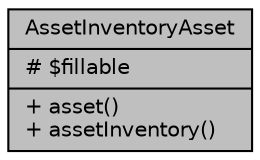 digraph "AssetInventoryAsset"
{
 // LATEX_PDF_SIZE
  bgcolor="transparent";
  edge [fontname="Helvetica",fontsize="10",labelfontname="Helvetica",labelfontsize="10"];
  node [fontname="Helvetica",fontsize="10",shape=record];
  Node1 [label="{AssetInventoryAsset\n|# $fillable\l|+ asset()\l+ assetInventory()\l}",height=0.2,width=0.4,color="black", fillcolor="grey75", style="filled", fontcolor="black",tooltip="Datos del listado de bienes inventariados."];
}
